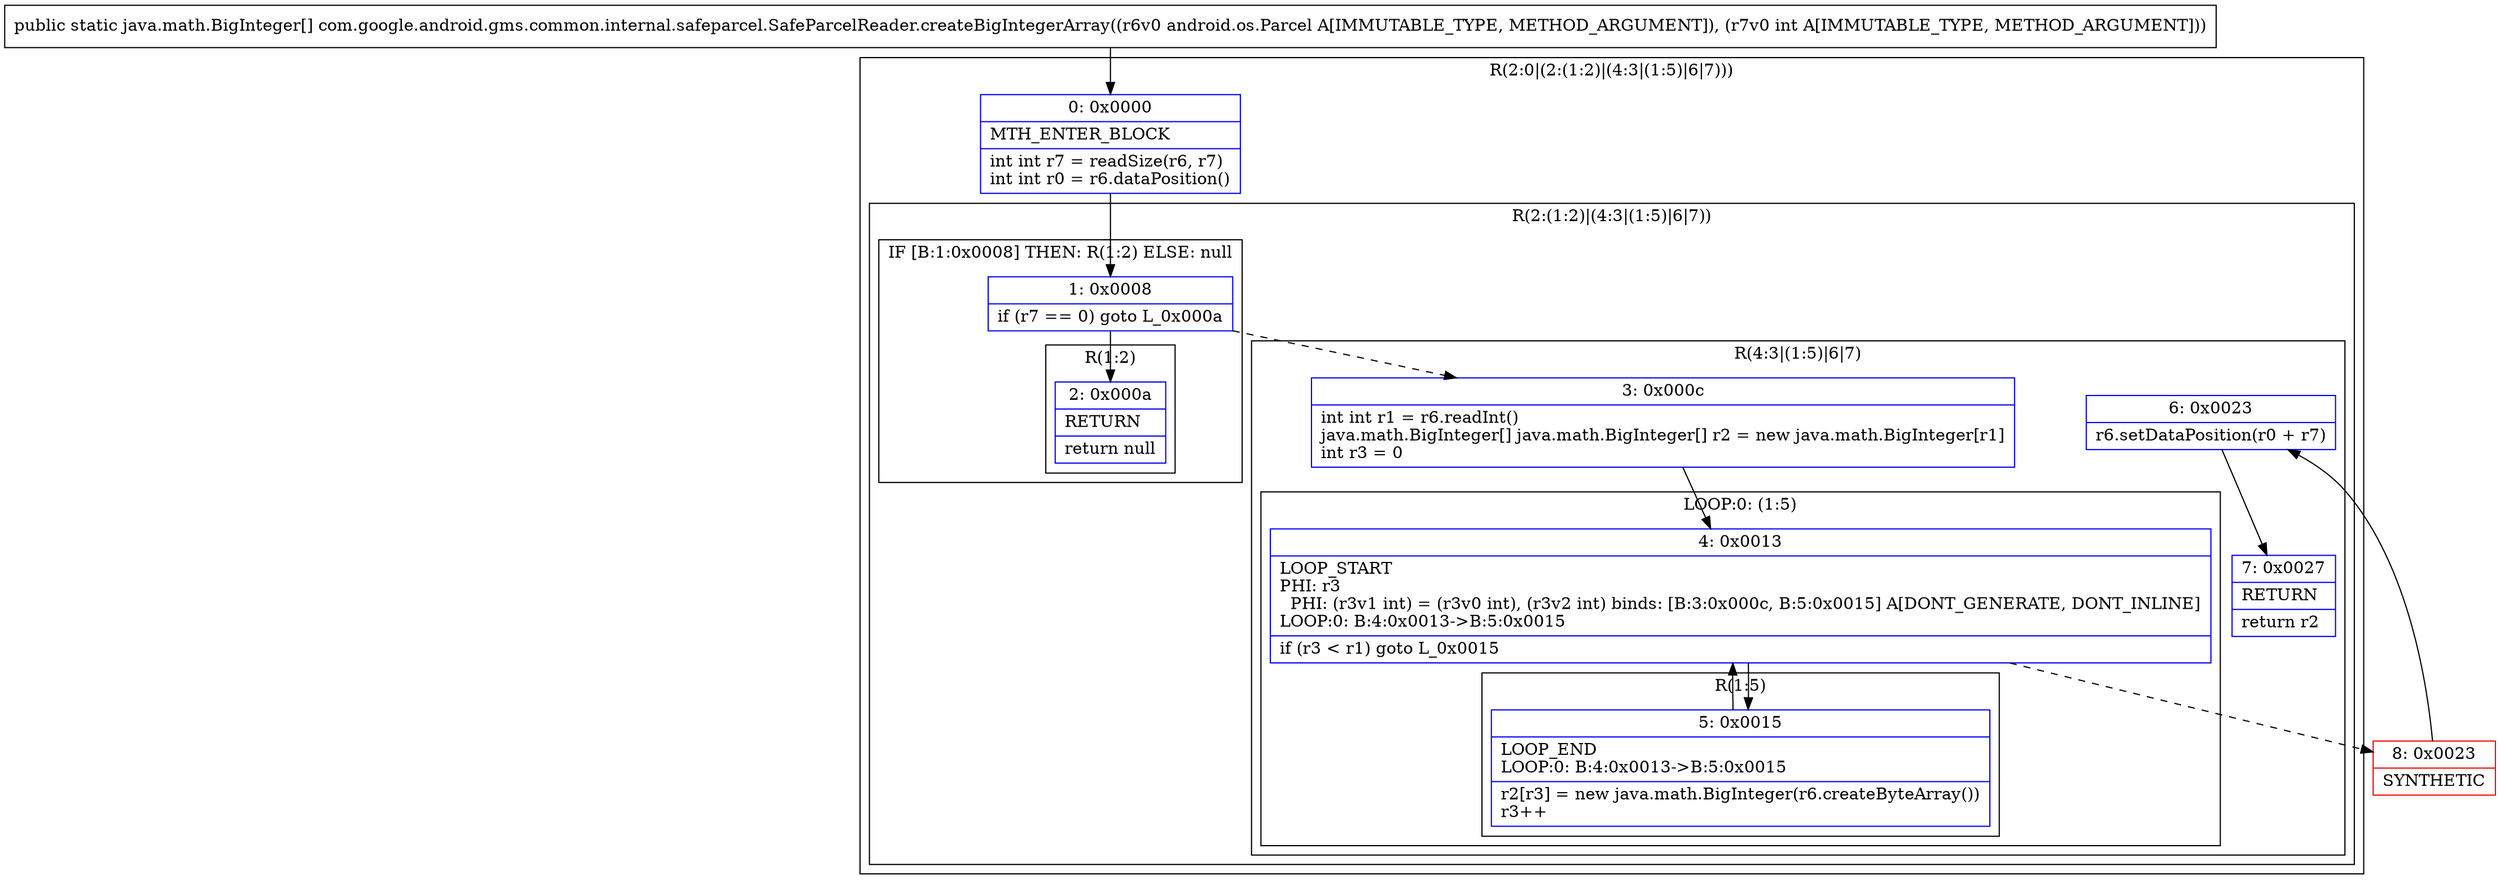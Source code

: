 digraph "CFG forcom.google.android.gms.common.internal.safeparcel.SafeParcelReader.createBigIntegerArray(Landroid\/os\/Parcel;I)[Ljava\/math\/BigInteger;" {
subgraph cluster_Region_725294638 {
label = "R(2:0|(2:(1:2)|(4:3|(1:5)|6|7)))";
node [shape=record,color=blue];
Node_0 [shape=record,label="{0\:\ 0x0000|MTH_ENTER_BLOCK\l|int int r7 = readSize(r6, r7)\lint int r0 = r6.dataPosition()\l}"];
subgraph cluster_Region_1002619617 {
label = "R(2:(1:2)|(4:3|(1:5)|6|7))";
node [shape=record,color=blue];
subgraph cluster_IfRegion_2094544529 {
label = "IF [B:1:0x0008] THEN: R(1:2) ELSE: null";
node [shape=record,color=blue];
Node_1 [shape=record,label="{1\:\ 0x0008|if (r7 == 0) goto L_0x000a\l}"];
subgraph cluster_Region_559353896 {
label = "R(1:2)";
node [shape=record,color=blue];
Node_2 [shape=record,label="{2\:\ 0x000a|RETURN\l|return null\l}"];
}
}
subgraph cluster_Region_186584694 {
label = "R(4:3|(1:5)|6|7)";
node [shape=record,color=blue];
Node_3 [shape=record,label="{3\:\ 0x000c|int int r1 = r6.readInt()\ljava.math.BigInteger[] java.math.BigInteger[] r2 = new java.math.BigInteger[r1]\lint r3 = 0\l}"];
subgraph cluster_LoopRegion_403698312 {
label = "LOOP:0: (1:5)";
node [shape=record,color=blue];
Node_4 [shape=record,label="{4\:\ 0x0013|LOOP_START\lPHI: r3 \l  PHI: (r3v1 int) = (r3v0 int), (r3v2 int) binds: [B:3:0x000c, B:5:0x0015] A[DONT_GENERATE, DONT_INLINE]\lLOOP:0: B:4:0x0013\-\>B:5:0x0015\l|if (r3 \< r1) goto L_0x0015\l}"];
subgraph cluster_Region_1807107529 {
label = "R(1:5)";
node [shape=record,color=blue];
Node_5 [shape=record,label="{5\:\ 0x0015|LOOP_END\lLOOP:0: B:4:0x0013\-\>B:5:0x0015\l|r2[r3] = new java.math.BigInteger(r6.createByteArray())\lr3++\l}"];
}
}
Node_6 [shape=record,label="{6\:\ 0x0023|r6.setDataPosition(r0 + r7)\l}"];
Node_7 [shape=record,label="{7\:\ 0x0027|RETURN\l|return r2\l}"];
}
}
}
Node_8 [shape=record,color=red,label="{8\:\ 0x0023|SYNTHETIC\l}"];
MethodNode[shape=record,label="{public static java.math.BigInteger[] com.google.android.gms.common.internal.safeparcel.SafeParcelReader.createBigIntegerArray((r6v0 android.os.Parcel A[IMMUTABLE_TYPE, METHOD_ARGUMENT]), (r7v0 int A[IMMUTABLE_TYPE, METHOD_ARGUMENT])) }"];
MethodNode -> Node_0;
Node_0 -> Node_1;
Node_1 -> Node_2;
Node_1 -> Node_3[style=dashed];
Node_3 -> Node_4;
Node_4 -> Node_5;
Node_4 -> Node_8[style=dashed];
Node_5 -> Node_4;
Node_6 -> Node_7;
Node_8 -> Node_6;
}

